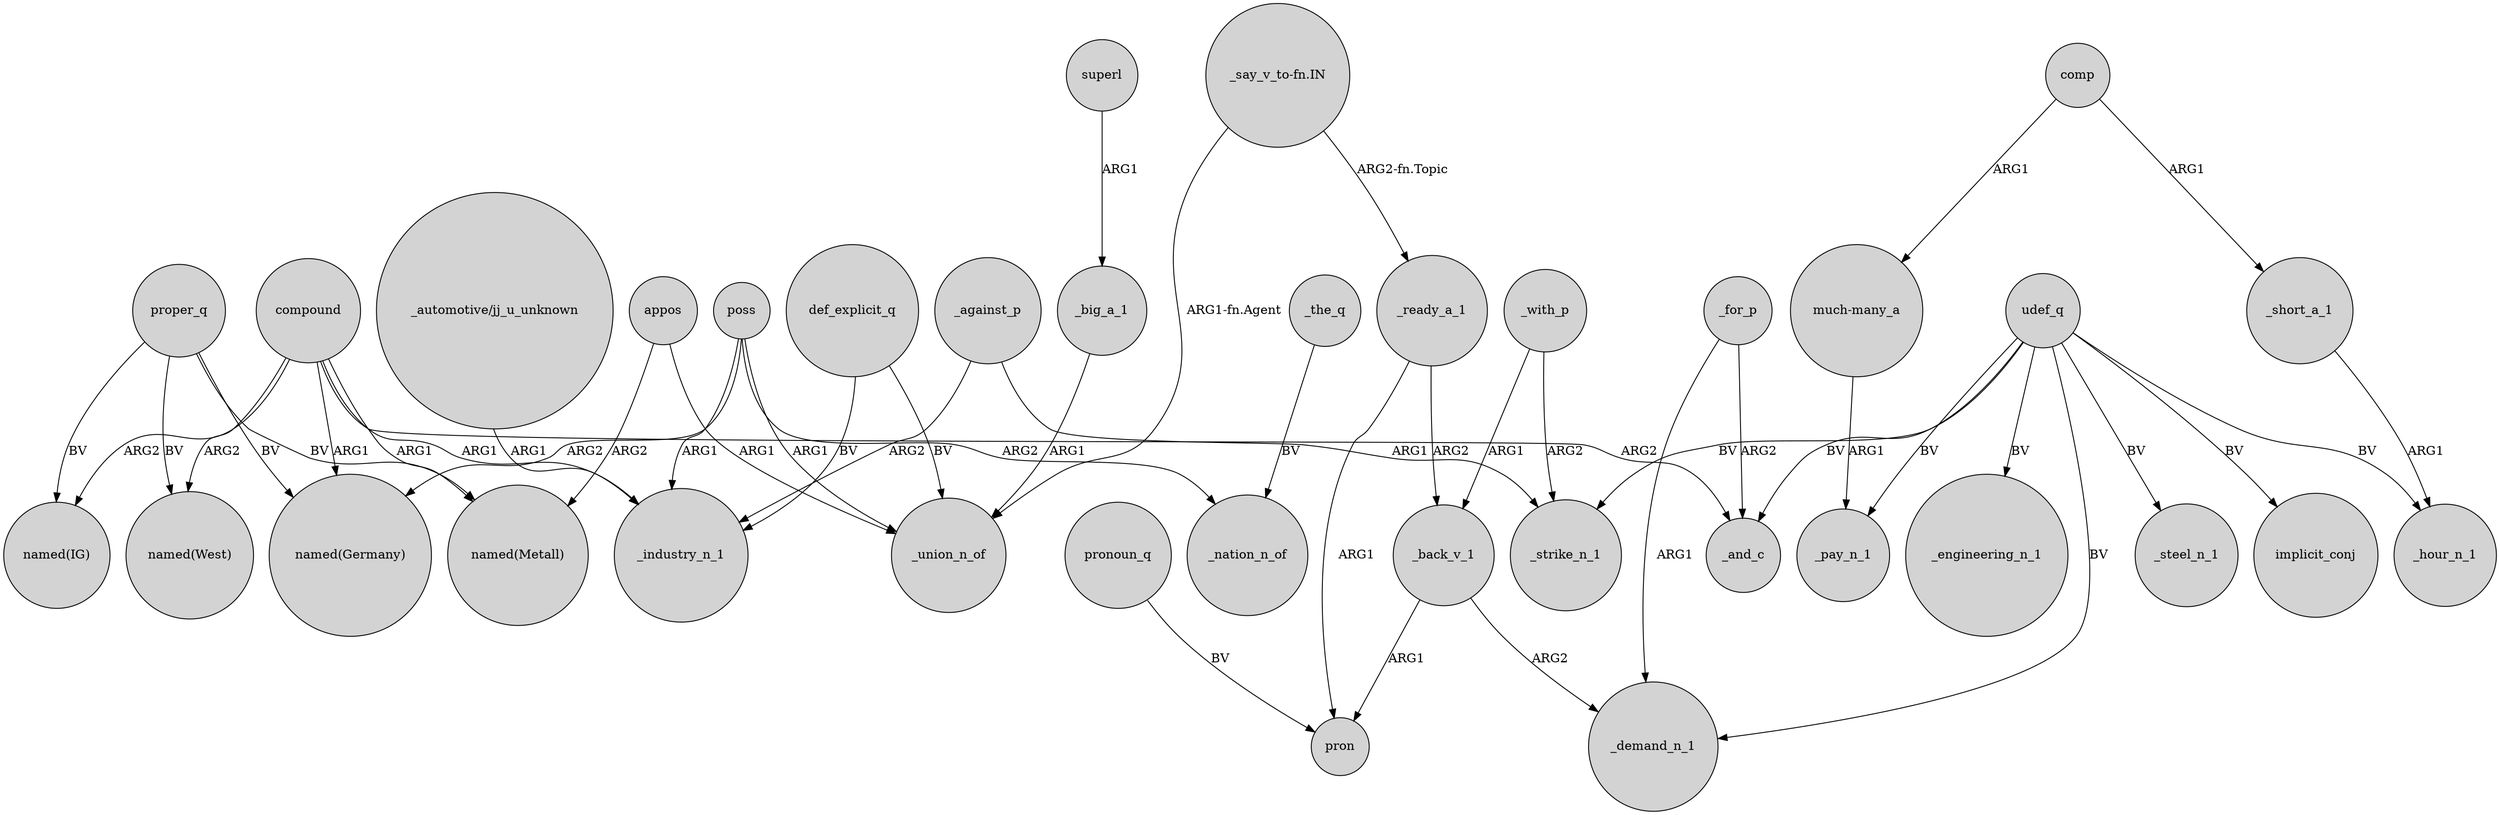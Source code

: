 digraph {
	node [shape=circle style=filled]
	"_automotive/jj_u_unknown" -> _industry_n_1 [label=ARG1]
	compound -> "named(West)" [label=ARG2]
	proper_q -> "named(Germany)" [label=BV]
	_against_p -> _strike_n_1 [label=ARG1]
	"_say_v_to-fn.IN" -> _ready_a_1 [label="ARG2-fn.Topic"]
	udef_q -> _strike_n_1 [label=BV]
	compound -> "named(Metall)" [label=ARG1]
	comp -> _short_a_1 [label=ARG1]
	_ready_a_1 -> pron [label=ARG1]
	appos -> _union_n_of [label=ARG1]
	_back_v_1 -> pron [label=ARG1]
	udef_q -> _hour_n_1 [label=BV]
	compound -> _industry_n_1 [label=ARG1]
	_for_p -> _and_c [label=ARG2]
	def_explicit_q -> _union_n_of [label=BV]
	proper_q -> "named(Metall)" [label=BV]
	_back_v_1 -> _demand_n_1 [label=ARG2]
	proper_q -> "named(West)" [label=BV]
	def_explicit_q -> _industry_n_1 [label=BV]
	_big_a_1 -> _union_n_of [label=ARG1]
	udef_q -> _steel_n_1 [label=BV]
	udef_q -> implicit_conj [label=BV]
	appos -> "named(Metall)" [label=ARG2]
	"_say_v_to-fn.IN" -> _union_n_of [label="ARG1-fn.Agent"]
	_with_p -> _back_v_1 [label=ARG1]
	pronoun_q -> pron [label=BV]
	"much-many_a" -> _pay_n_1 [label=ARG1]
	compound -> _and_c [label=ARG2]
	comp -> "much-many_a" [label=ARG1]
	_the_q -> _nation_n_of [label=BV]
	_for_p -> _demand_n_1 [label=ARG1]
	udef_q -> _demand_n_1 [label=BV]
	compound -> "named(Germany)" [label=ARG1]
	_ready_a_1 -> _back_v_1 [label=ARG2]
	_against_p -> _industry_n_1 [label=ARG2]
	poss -> _nation_n_of [label=ARG2]
	_short_a_1 -> _hour_n_1 [label=ARG1]
	proper_q -> "named(IG)" [label=BV]
	poss -> _industry_n_1 [label=ARG1]
	compound -> "named(IG)" [label=ARG2]
	poss -> "named(Germany)" [label=ARG2]
	superl -> _big_a_1 [label=ARG1]
	poss -> _union_n_of [label=ARG1]
	udef_q -> _and_c [label=BV]
	udef_q -> _engineering_n_1 [label=BV]
	_with_p -> _strike_n_1 [label=ARG2]
	udef_q -> _pay_n_1 [label=BV]
}
